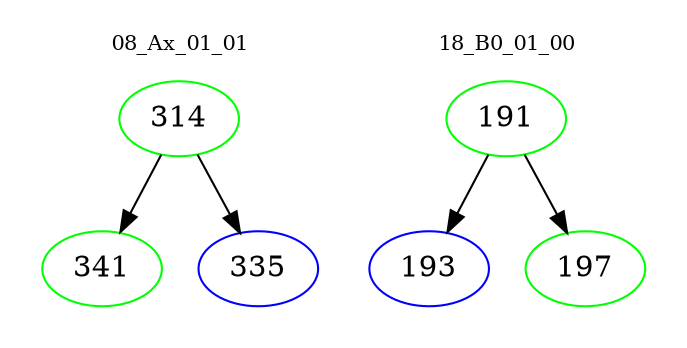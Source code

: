 digraph{
subgraph cluster_0 {
color = white
label = "08_Ax_01_01";
fontsize=10;
T0_314 [label="314", color="green"]
T0_314 -> T0_341 [color="black"]
T0_341 [label="341", color="green"]
T0_314 -> T0_335 [color="black"]
T0_335 [label="335", color="blue"]
}
subgraph cluster_1 {
color = white
label = "18_B0_01_00";
fontsize=10;
T1_191 [label="191", color="green"]
T1_191 -> T1_193 [color="black"]
T1_193 [label="193", color="blue"]
T1_191 -> T1_197 [color="black"]
T1_197 [label="197", color="green"]
}
}
